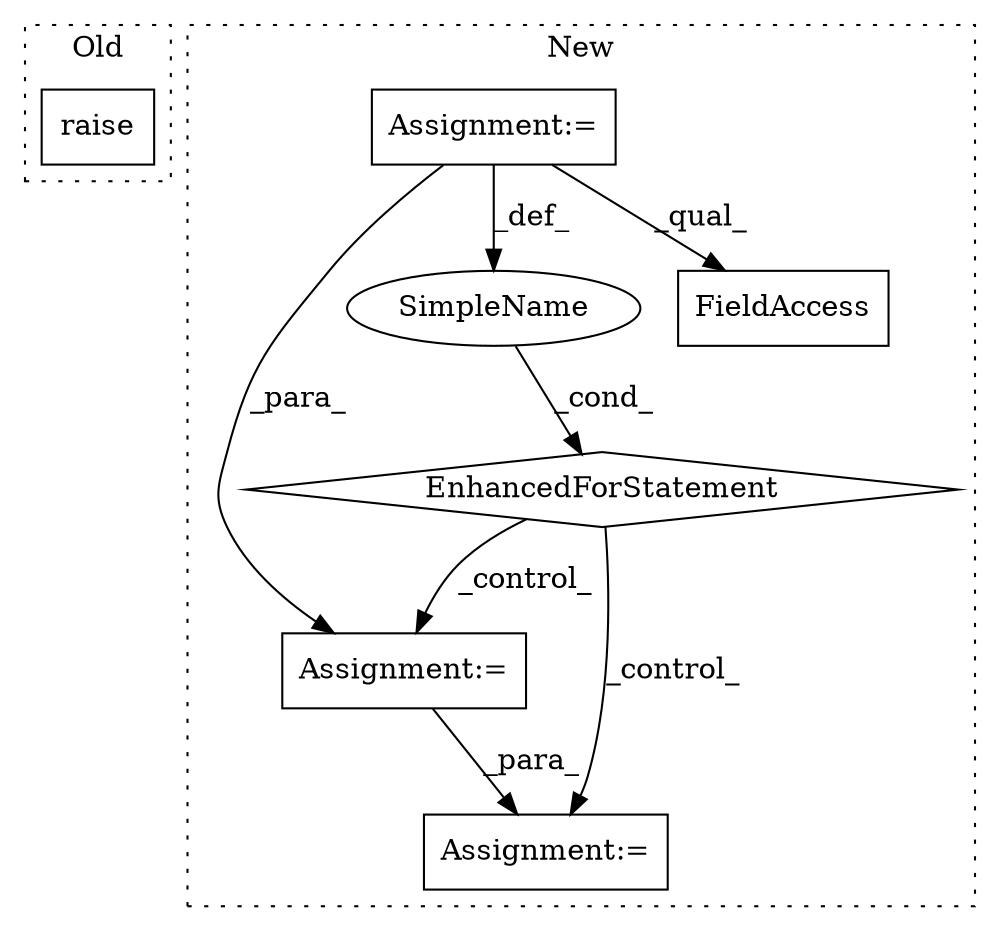 digraph G {
subgraph cluster0 {
1 [label="raise" a="32" s="1774" l="7" shape="box"];
label = "Old";
style="dotted";
}
subgraph cluster1 {
2 [label="EnhancedForStatement" a="70" s="2211,2292" l="53,2" shape="diamond"];
3 [label="Assignment:=" a="7" s="1752" l="6" shape="box"];
4 [label="Assignment:=" a="7" s="2417" l="1" shape="box"];
5 [label="SimpleName" a="42" s="2268" l="1" shape="ellipse"];
6 [label="Assignment:=" a="7" s="2477" l="1" shape="box"];
7 [label="FieldAccess" a="22" s="2440" l="15" shape="box"];
label = "New";
style="dotted";
}
2 -> 6 [label="_control_"];
2 -> 4 [label="_control_"];
3 -> 4 [label="_para_"];
3 -> 5 [label="_def_"];
3 -> 7 [label="_qual_"];
4 -> 6 [label="_para_"];
5 -> 2 [label="_cond_"];
}